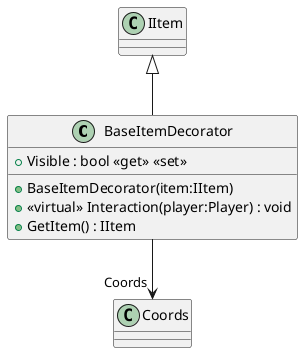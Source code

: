 @startuml
class BaseItemDecorator {
    + BaseItemDecorator(item:IItem)
    + Visible : bool <<get>> <<set>>
    + <<virtual>> Interaction(player:Player) : void
    + GetItem() : IItem
}
IItem <|-- BaseItemDecorator
BaseItemDecorator --> "Coords" Coords
@enduml
